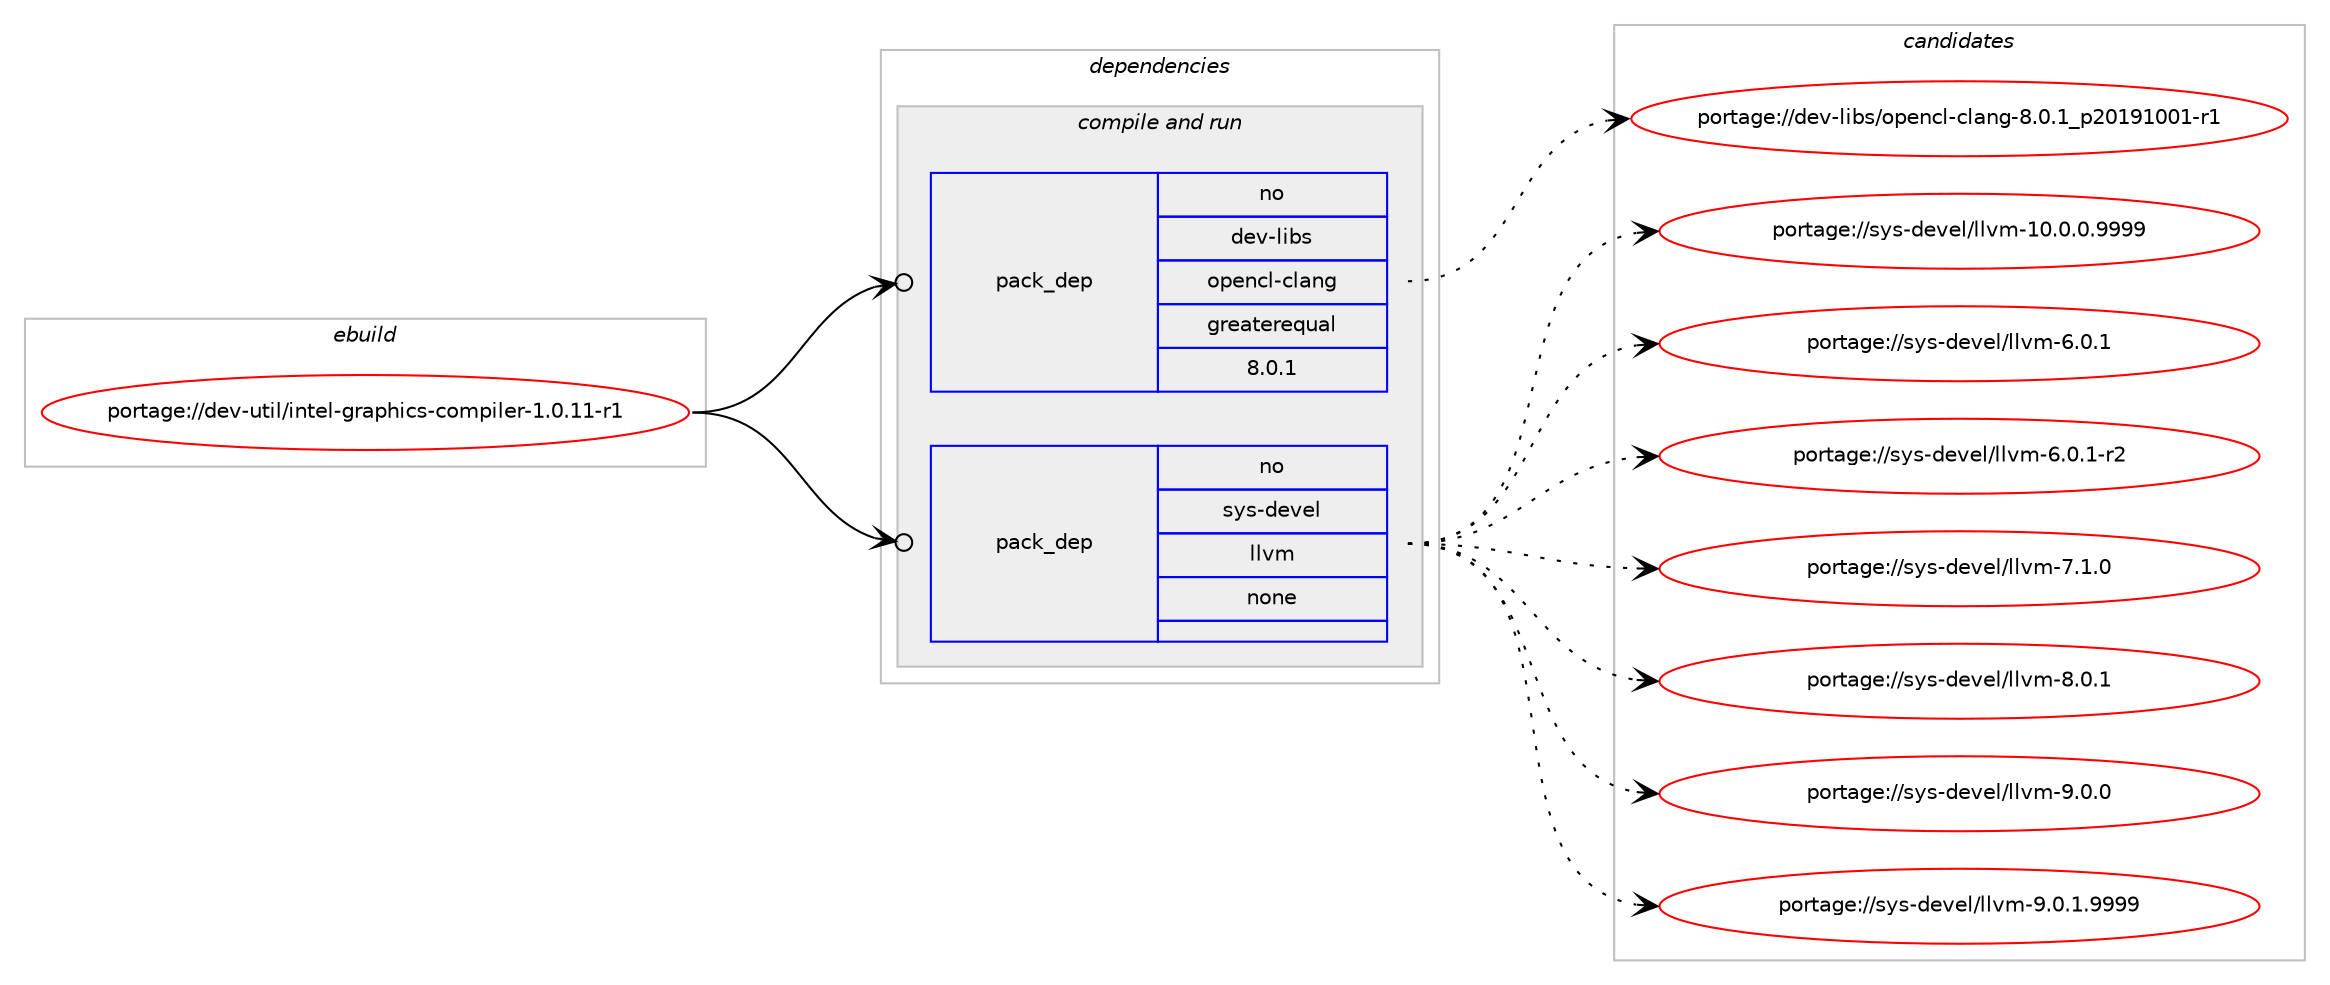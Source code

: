 digraph prolog {

# *************
# Graph options
# *************

newrank=true;
concentrate=true;
compound=true;
graph [rankdir=LR,fontname=Helvetica,fontsize=10,ranksep=1.5];#, ranksep=2.5, nodesep=0.2];
edge  [arrowhead=vee];
node  [fontname=Helvetica,fontsize=10];

# **********
# The ebuild
# **********

subgraph cluster_leftcol {
color=gray;
rank=same;
label=<<i>ebuild</i>>;
id [label="portage://dev-util/intel-graphics-compiler-1.0.11-r1", color=red, width=4, href="../dev-util/intel-graphics-compiler-1.0.11-r1.svg"];
}

# ****************
# The dependencies
# ****************

subgraph cluster_midcol {
color=gray;
label=<<i>dependencies</i>>;
subgraph cluster_compile {
fillcolor="#eeeeee";
style=filled;
label=<<i>compile</i>>;
}
subgraph cluster_compileandrun {
fillcolor="#eeeeee";
style=filled;
label=<<i>compile and run</i>>;
subgraph pack188101 {
dependency263141 [label=<<TABLE BORDER="0" CELLBORDER="1" CELLSPACING="0" CELLPADDING="4" WIDTH="220"><TR><TD ROWSPAN="6" CELLPADDING="30">pack_dep</TD></TR><TR><TD WIDTH="110">no</TD></TR><TR><TD>dev-libs</TD></TR><TR><TD>opencl-clang</TD></TR><TR><TD>greaterequal</TD></TR><TR><TD>8.0.1</TD></TR></TABLE>>, shape=none, color=blue];
}
id:e -> dependency263141:w [weight=20,style="solid",arrowhead="odotvee"];
subgraph pack188102 {
dependency263142 [label=<<TABLE BORDER="0" CELLBORDER="1" CELLSPACING="0" CELLPADDING="4" WIDTH="220"><TR><TD ROWSPAN="6" CELLPADDING="30">pack_dep</TD></TR><TR><TD WIDTH="110">no</TD></TR><TR><TD>sys-devel</TD></TR><TR><TD>llvm</TD></TR><TR><TD>none</TD></TR><TR><TD></TD></TR></TABLE>>, shape=none, color=blue];
}
id:e -> dependency263142:w [weight=20,style="solid",arrowhead="odotvee"];
}
subgraph cluster_run {
fillcolor="#eeeeee";
style=filled;
label=<<i>run</i>>;
}
}

# **************
# The candidates
# **************

subgraph cluster_choices {
rank=same;
color=gray;
label=<<i>candidates</i>>;

subgraph choice188101 {
color=black;
nodesep=1;
choiceportage100101118451081059811547111112101110991084599108971101034556464846499511250484957494848494511449 [label="portage://dev-libs/opencl-clang-8.0.1_p20191001-r1", color=red, width=4,href="../dev-libs/opencl-clang-8.0.1_p20191001-r1.svg"];
dependency263141:e -> choiceportage100101118451081059811547111112101110991084599108971101034556464846499511250484957494848494511449:w [style=dotted,weight="100"];
}
subgraph choice188102 {
color=black;
nodesep=1;
choiceportage1151211154510010111810110847108108118109454948464846484657575757 [label="portage://sys-devel/llvm-10.0.0.9999", color=red, width=4,href="../sys-devel/llvm-10.0.0.9999.svg"];
choiceportage1151211154510010111810110847108108118109455446484649 [label="portage://sys-devel/llvm-6.0.1", color=red, width=4,href="../sys-devel/llvm-6.0.1.svg"];
choiceportage11512111545100101118101108471081081181094554464846494511450 [label="portage://sys-devel/llvm-6.0.1-r2", color=red, width=4,href="../sys-devel/llvm-6.0.1-r2.svg"];
choiceportage1151211154510010111810110847108108118109455546494648 [label="portage://sys-devel/llvm-7.1.0", color=red, width=4,href="../sys-devel/llvm-7.1.0.svg"];
choiceportage1151211154510010111810110847108108118109455646484649 [label="portage://sys-devel/llvm-8.0.1", color=red, width=4,href="../sys-devel/llvm-8.0.1.svg"];
choiceportage1151211154510010111810110847108108118109455746484648 [label="portage://sys-devel/llvm-9.0.0", color=red, width=4,href="../sys-devel/llvm-9.0.0.svg"];
choiceportage11512111545100101118101108471081081181094557464846494657575757 [label="portage://sys-devel/llvm-9.0.1.9999", color=red, width=4,href="../sys-devel/llvm-9.0.1.9999.svg"];
dependency263142:e -> choiceportage1151211154510010111810110847108108118109454948464846484657575757:w [style=dotted,weight="100"];
dependency263142:e -> choiceportage1151211154510010111810110847108108118109455446484649:w [style=dotted,weight="100"];
dependency263142:e -> choiceportage11512111545100101118101108471081081181094554464846494511450:w [style=dotted,weight="100"];
dependency263142:e -> choiceportage1151211154510010111810110847108108118109455546494648:w [style=dotted,weight="100"];
dependency263142:e -> choiceportage1151211154510010111810110847108108118109455646484649:w [style=dotted,weight="100"];
dependency263142:e -> choiceportage1151211154510010111810110847108108118109455746484648:w [style=dotted,weight="100"];
dependency263142:e -> choiceportage11512111545100101118101108471081081181094557464846494657575757:w [style=dotted,weight="100"];
}
}

}
